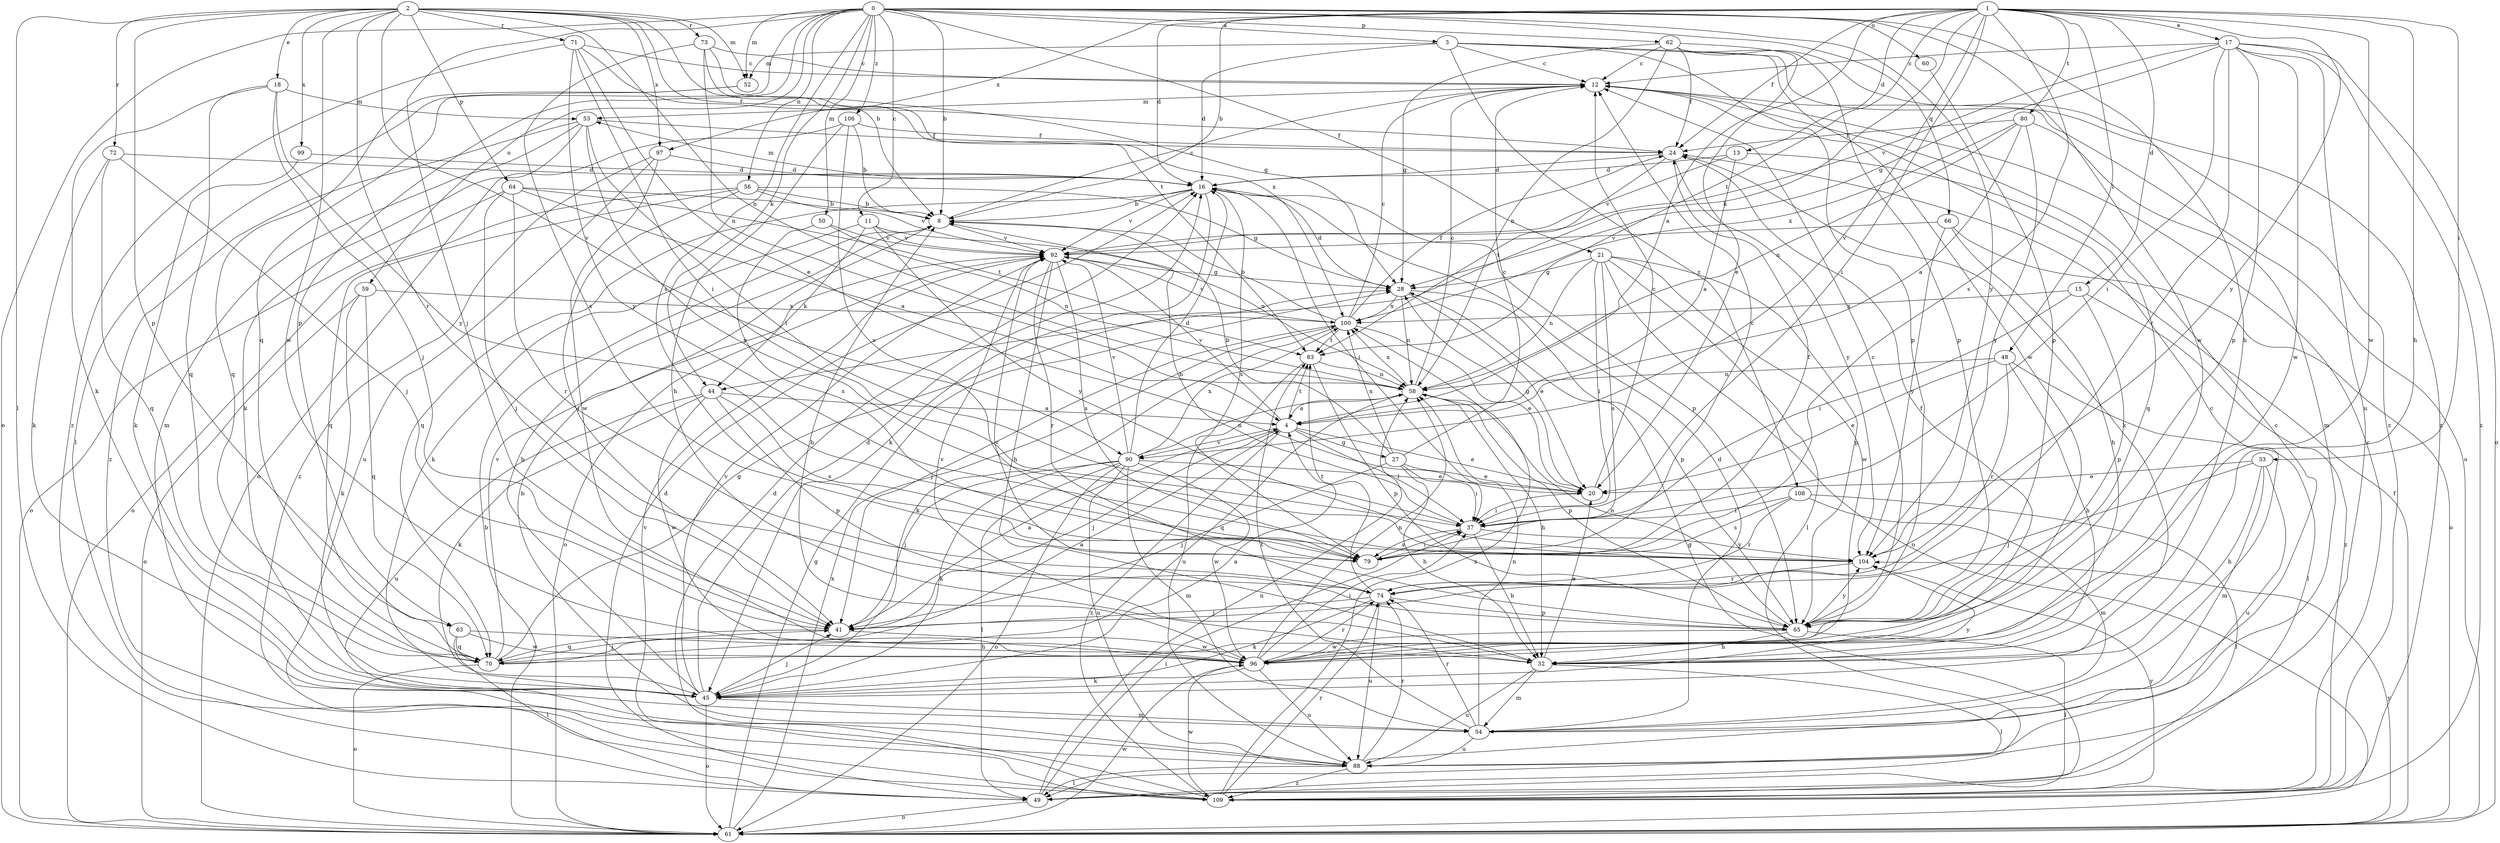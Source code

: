 strict digraph  {
0;
1;
2;
3;
4;
8;
11;
12;
13;
15;
16;
17;
18;
20;
21;
24;
27;
28;
32;
33;
37;
41;
44;
45;
48;
49;
50;
52;
53;
54;
56;
58;
59;
60;
61;
62;
63;
64;
65;
66;
70;
71;
72;
73;
74;
79;
80;
83;
88;
90;
92;
96;
97;
99;
100;
104;
106;
108;
109;
0 -> 3  [label=a];
0 -> 8  [label=b];
0 -> 11  [label=c];
0 -> 21  [label=f];
0 -> 32  [label=h];
0 -> 41  [label=j];
0 -> 44  [label=k];
0 -> 50  [label=m];
0 -> 52  [label=m];
0 -> 56  [label=n];
0 -> 59  [label=o];
0 -> 60  [label=o];
0 -> 61  [label=o];
0 -> 62  [label=p];
0 -> 63  [label=p];
0 -> 66  [label=q];
0 -> 70  [label=q];
0 -> 79  [label=s];
0 -> 96  [label=w];
0 -> 104  [label=y];
0 -> 106  [label=z];
1 -> 4  [label=a];
1 -> 8  [label=b];
1 -> 13  [label=d];
1 -> 15  [label=d];
1 -> 16  [label=d];
1 -> 17  [label=e];
1 -> 24  [label=f];
1 -> 32  [label=h];
1 -> 33  [label=i];
1 -> 37  [label=i];
1 -> 44  [label=k];
1 -> 48  [label=l];
1 -> 79  [label=s];
1 -> 80  [label=t];
1 -> 83  [label=t];
1 -> 90  [label=v];
1 -> 96  [label=w];
1 -> 97  [label=x];
1 -> 104  [label=y];
2 -> 8  [label=b];
2 -> 18  [label=e];
2 -> 49  [label=l];
2 -> 52  [label=m];
2 -> 58  [label=n];
2 -> 63  [label=p];
2 -> 64  [label=p];
2 -> 71  [label=r];
2 -> 72  [label=r];
2 -> 73  [label=r];
2 -> 74  [label=r];
2 -> 83  [label=t];
2 -> 90  [label=v];
2 -> 96  [label=w];
2 -> 97  [label=x];
2 -> 99  [label=x];
3 -> 12  [label=c];
3 -> 16  [label=d];
3 -> 52  [label=m];
3 -> 65  [label=p];
3 -> 96  [label=w];
3 -> 108  [label=z];
3 -> 109  [label=z];
4 -> 20  [label=e];
4 -> 27  [label=g];
4 -> 37  [label=i];
4 -> 41  [label=j];
4 -> 83  [label=t];
4 -> 90  [label=v];
4 -> 92  [label=v];
4 -> 109  [label=z];
8 -> 12  [label=c];
8 -> 92  [label=v];
11 -> 44  [label=k];
11 -> 45  [label=k];
11 -> 58  [label=n];
11 -> 92  [label=v];
11 -> 104  [label=y];
12 -> 53  [label=m];
12 -> 61  [label=o];
13 -> 4  [label=a];
13 -> 16  [label=d];
13 -> 70  [label=q];
13 -> 92  [label=v];
15 -> 37  [label=i];
15 -> 65  [label=p];
15 -> 100  [label=x];
15 -> 109  [label=z];
16 -> 8  [label=b];
16 -> 37  [label=i];
16 -> 45  [label=k];
16 -> 53  [label=m];
16 -> 65  [label=p];
16 -> 70  [label=q];
16 -> 79  [label=s];
16 -> 92  [label=v];
17 -> 12  [label=c];
17 -> 28  [label=g];
17 -> 37  [label=i];
17 -> 61  [label=o];
17 -> 65  [label=p];
17 -> 74  [label=r];
17 -> 88  [label=u];
17 -> 92  [label=v];
17 -> 96  [label=w];
17 -> 109  [label=z];
18 -> 41  [label=j];
18 -> 45  [label=k];
18 -> 53  [label=m];
18 -> 70  [label=q];
18 -> 104  [label=y];
20 -> 12  [label=c];
20 -> 28  [label=g];
20 -> 37  [label=i];
21 -> 28  [label=g];
21 -> 37  [label=i];
21 -> 49  [label=l];
21 -> 58  [label=n];
21 -> 61  [label=o];
21 -> 65  [label=p];
21 -> 79  [label=s];
21 -> 96  [label=w];
24 -> 16  [label=d];
24 -> 45  [label=k];
24 -> 83  [label=t];
24 -> 104  [label=y];
27 -> 8  [label=b];
27 -> 12  [label=c];
27 -> 20  [label=e];
27 -> 32  [label=h];
27 -> 37  [label=i];
27 -> 41  [label=j];
27 -> 100  [label=x];
28 -> 16  [label=d];
28 -> 20  [label=e];
28 -> 58  [label=n];
28 -> 65  [label=p];
28 -> 100  [label=x];
32 -> 20  [label=e];
32 -> 49  [label=l];
32 -> 54  [label=m];
32 -> 88  [label=u];
32 -> 92  [label=v];
33 -> 20  [label=e];
33 -> 32  [label=h];
33 -> 41  [label=j];
33 -> 54  [label=m];
33 -> 88  [label=u];
37 -> 8  [label=b];
37 -> 32  [label=h];
37 -> 79  [label=s];
37 -> 104  [label=y];
41 -> 4  [label=a];
41 -> 70  [label=q];
41 -> 96  [label=w];
44 -> 4  [label=a];
44 -> 45  [label=k];
44 -> 65  [label=p];
44 -> 79  [label=s];
44 -> 88  [label=u];
44 -> 96  [label=w];
45 -> 4  [label=a];
45 -> 8  [label=b];
45 -> 16  [label=d];
45 -> 41  [label=j];
45 -> 54  [label=m];
45 -> 61  [label=o];
45 -> 92  [label=v];
45 -> 104  [label=y];
48 -> 20  [label=e];
48 -> 32  [label=h];
48 -> 49  [label=l];
48 -> 58  [label=n];
48 -> 74  [label=r];
49 -> 16  [label=d];
49 -> 37  [label=i];
49 -> 58  [label=n];
49 -> 61  [label=o];
50 -> 58  [label=n];
50 -> 79  [label=s];
50 -> 92  [label=v];
52 -> 49  [label=l];
52 -> 70  [label=q];
53 -> 24  [label=f];
53 -> 37  [label=i];
53 -> 45  [label=k];
53 -> 54  [label=m];
53 -> 104  [label=y];
53 -> 109  [label=z];
54 -> 12  [label=c];
54 -> 16  [label=d];
54 -> 58  [label=n];
54 -> 74  [label=r];
54 -> 83  [label=t];
54 -> 88  [label=u];
56 -> 8  [label=b];
56 -> 28  [label=g];
56 -> 41  [label=j];
56 -> 61  [label=o];
56 -> 70  [label=q];
56 -> 92  [label=v];
58 -> 4  [label=a];
58 -> 12  [label=c];
58 -> 32  [label=h];
58 -> 65  [label=p];
58 -> 70  [label=q];
58 -> 100  [label=x];
59 -> 45  [label=k];
59 -> 61  [label=o];
59 -> 70  [label=q];
59 -> 100  [label=x];
60 -> 65  [label=p];
61 -> 8  [label=b];
61 -> 24  [label=f];
61 -> 28  [label=g];
61 -> 96  [label=w];
61 -> 100  [label=x];
61 -> 104  [label=y];
62 -> 12  [label=c];
62 -> 20  [label=e];
62 -> 24  [label=f];
62 -> 28  [label=g];
62 -> 58  [label=n];
62 -> 65  [label=p];
62 -> 109  [label=z];
63 -> 32  [label=h];
63 -> 49  [label=l];
63 -> 70  [label=q];
63 -> 96  [label=w];
64 -> 4  [label=a];
64 -> 8  [label=b];
64 -> 41  [label=j];
64 -> 61  [label=o];
64 -> 74  [label=r];
64 -> 83  [label=t];
65 -> 12  [label=c];
65 -> 32  [label=h];
65 -> 49  [label=l];
65 -> 58  [label=n];
65 -> 92  [label=v];
65 -> 96  [label=w];
65 -> 104  [label=y];
66 -> 32  [label=h];
66 -> 61  [label=o];
66 -> 92  [label=v];
66 -> 104  [label=y];
70 -> 4  [label=a];
70 -> 28  [label=g];
70 -> 41  [label=j];
70 -> 61  [label=o];
70 -> 92  [label=v];
71 -> 12  [label=c];
71 -> 20  [label=e];
71 -> 24  [label=f];
71 -> 37  [label=i];
71 -> 104  [label=y];
71 -> 109  [label=z];
72 -> 16  [label=d];
72 -> 41  [label=j];
72 -> 45  [label=k];
72 -> 70  [label=q];
73 -> 12  [label=c];
73 -> 28  [label=g];
73 -> 58  [label=n];
73 -> 79  [label=s];
73 -> 100  [label=x];
74 -> 41  [label=j];
74 -> 45  [label=k];
74 -> 65  [label=p];
74 -> 83  [label=t];
74 -> 88  [label=u];
79 -> 12  [label=c];
79 -> 24  [label=f];
79 -> 37  [label=i];
80 -> 4  [label=a];
80 -> 24  [label=f];
80 -> 54  [label=m];
80 -> 58  [label=n];
80 -> 100  [label=x];
80 -> 104  [label=y];
83 -> 58  [label=n];
83 -> 65  [label=p];
83 -> 88  [label=u];
88 -> 8  [label=b];
88 -> 12  [label=c];
88 -> 49  [label=l];
88 -> 74  [label=r];
88 -> 109  [label=z];
90 -> 16  [label=d];
90 -> 20  [label=e];
90 -> 41  [label=j];
90 -> 45  [label=k];
90 -> 49  [label=l];
90 -> 54  [label=m];
90 -> 58  [label=n];
90 -> 61  [label=o];
90 -> 88  [label=u];
90 -> 92  [label=v];
90 -> 96  [label=w];
90 -> 100  [label=x];
92 -> 28  [label=g];
92 -> 32  [label=h];
92 -> 61  [label=o];
92 -> 74  [label=r];
92 -> 79  [label=s];
96 -> 8  [label=b];
96 -> 24  [label=f];
96 -> 37  [label=i];
96 -> 45  [label=k];
96 -> 58  [label=n];
96 -> 74  [label=r];
96 -> 88  [label=u];
97 -> 16  [label=d];
97 -> 88  [label=u];
97 -> 96  [label=w];
97 -> 109  [label=z];
99 -> 16  [label=d];
99 -> 45  [label=k];
100 -> 8  [label=b];
100 -> 12  [label=c];
100 -> 20  [label=e];
100 -> 24  [label=f];
100 -> 41  [label=j];
100 -> 45  [label=k];
100 -> 83  [label=t];
100 -> 92  [label=v];
104 -> 74  [label=r];
106 -> 8  [label=b];
106 -> 24  [label=f];
106 -> 32  [label=h];
106 -> 61  [label=o];
106 -> 79  [label=s];
108 -> 37  [label=i];
108 -> 49  [label=l];
108 -> 54  [label=m];
108 -> 74  [label=r];
108 -> 79  [label=s];
109 -> 12  [label=c];
109 -> 16  [label=d];
109 -> 28  [label=g];
109 -> 74  [label=r];
109 -> 92  [label=v];
109 -> 96  [label=w];
109 -> 100  [label=x];
109 -> 104  [label=y];
}
